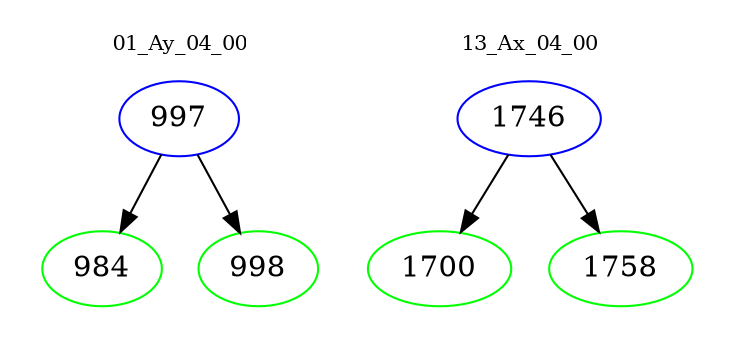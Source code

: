 digraph{
subgraph cluster_0 {
color = white
label = "01_Ay_04_00";
fontsize=10;
T0_997 [label="997", color="blue"]
T0_997 -> T0_984 [color="black"]
T0_984 [label="984", color="green"]
T0_997 -> T0_998 [color="black"]
T0_998 [label="998", color="green"]
}
subgraph cluster_1 {
color = white
label = "13_Ax_04_00";
fontsize=10;
T1_1746 [label="1746", color="blue"]
T1_1746 -> T1_1700 [color="black"]
T1_1700 [label="1700", color="green"]
T1_1746 -> T1_1758 [color="black"]
T1_1758 [label="1758", color="green"]
}
}

